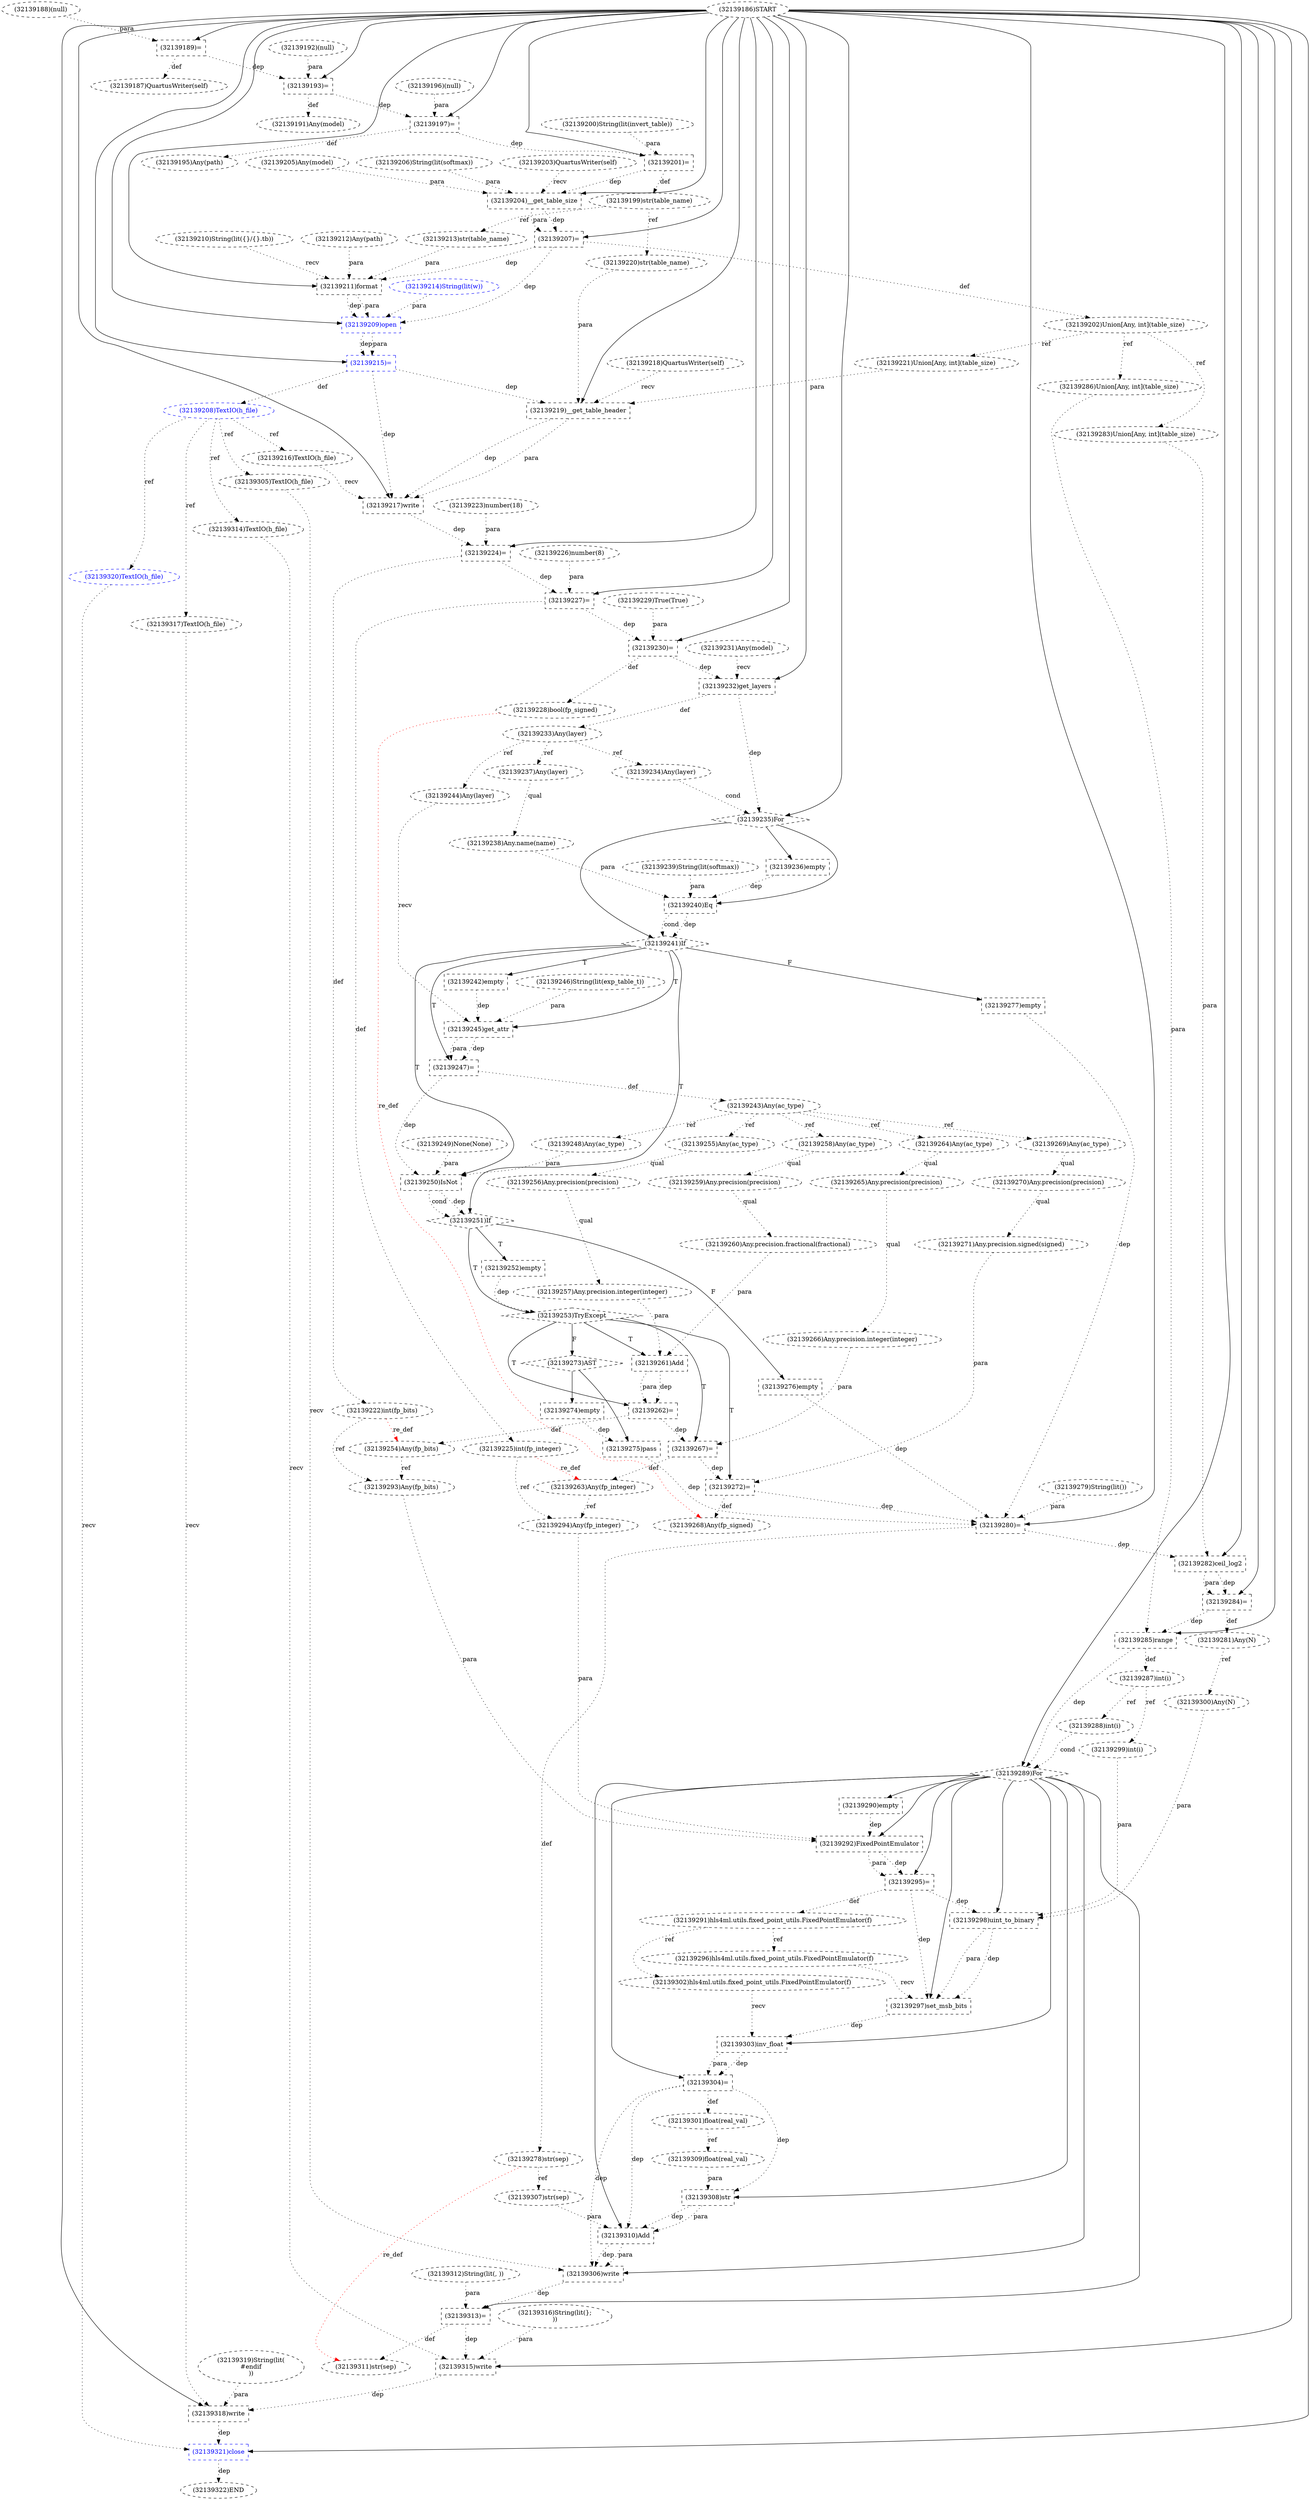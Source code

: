 digraph G {
1 [label="(32139249)None(None)" shape=ellipse style=dashed]
2 [label="(32139269)Any(ac_type)" shape=ellipse style=dashed]
3 [label="(32139239)String(lit(softmax))" shape=ellipse style=dashed]
4 [label="(32139267)=" shape=box style=dashed]
5 [label="(32139195)Any(path)" shape=ellipse style=dashed]
6 [label="(32139230)=" shape=box style=dashed]
7 [label="(32139191)Any(model)" shape=ellipse style=dashed]
8 [label="(32139281)Any(N)" shape=ellipse style=dashed]
9 [label="(32139219)__get_table_header" shape=box style=dashed]
10 [label="(32139225)int(fp_integer)" shape=ellipse style=dashed]
11 [label="(32139296)hls4ml.utils.fixed_point_utils.FixedPointEmulator(f)" shape=ellipse style=dashed]
12 [label="(32139213)str(table_name)" shape=ellipse style=dashed]
13 [label="(32139299)int(i)" shape=ellipse style=dashed]
14 [label="(32139315)write" shape=box style=dashed]
15 [label="(32139259)Any.precision(precision)" shape=ellipse style=dashed]
16 [label="(32139188)(null)" shape=ellipse style=dashed]
17 [label="(32139241)If" shape=diamond style=dashed]
18 [label="(32139226)number(8)" shape=ellipse style=dashed]
19 [label="(32139268)Any(fp_signed)" shape=ellipse style=dashed]
20 [label="(32139196)(null)" shape=ellipse style=dashed]
21 [label="(32139250)IsNot" shape=box style=dashed]
22 [label="(32139285)range" shape=box style=dashed]
23 [label="(32139187)QuartusWriter(self)" shape=ellipse style=dashed]
24 [label="(32139214)String(lit(w))" shape=ellipse style=dashed color=blue fontcolor=blue]
25 [label="(32139284)=" shape=box style=dashed]
26 [label="(32139232)get_layers" shape=box style=dashed]
27 [label="(32139257)Any.precision.integer(integer)" shape=ellipse style=dashed]
28 [label="(32139260)Any.precision.fractional(fractional)" shape=ellipse style=dashed]
29 [label="(32139280)=" shape=box style=dashed]
30 [label="(32139245)get_attr" shape=box style=dashed]
31 [label="(32139238)Any.name(name)" shape=ellipse style=dashed]
32 [label="(32139197)=" shape=box style=dashed]
33 [label="(32139265)Any.precision(precision)" shape=ellipse style=dashed]
34 [label="(32139310)Add" shape=box style=dashed]
35 [label="(32139306)write" shape=box style=dashed]
36 [label="(32139202)Union[Any, int](table_size)" shape=ellipse style=dashed]
37 [label="(32139189)=" shape=box style=dashed]
38 [label="(32139255)Any(ac_type)" shape=ellipse style=dashed]
39 [label="(32139261)Add" shape=box style=dashed]
40 [label="(32139193)=" shape=box style=dashed]
41 [label="(32139312)String(lit(, ))" shape=ellipse style=dashed]
42 [label="(32139222)int(fp_bits)" shape=ellipse style=dashed]
43 [label="(32139227)=" shape=box style=dashed]
44 [label="(32139279)String(lit())" shape=ellipse style=dashed]
45 [label="(32139305)TextIO(h_file)" shape=ellipse style=dashed]
46 [label="(32139243)Any(ac_type)" shape=ellipse style=dashed]
47 [label="(32139276)empty" shape=box style=dashed]
48 [label="(32139231)Any(model)" shape=ellipse style=dashed]
49 [label="(32139291)hls4ml.utils.fixed_point_utils.FixedPointEmulator(f)" shape=ellipse style=dashed]
50 [label="(32139206)String(lit(softmax))" shape=ellipse style=dashed]
51 [label="(32139208)TextIO(h_file)" shape=ellipse style=dashed color=blue fontcolor=blue]
52 [label="(32139256)Any.precision(precision)" shape=ellipse style=dashed]
53 [label="(32139258)Any(ac_type)" shape=ellipse style=dashed]
54 [label="(32139264)Any(ac_type)" shape=ellipse style=dashed]
55 [label="(32139297)set_msb_bits" shape=box style=dashed]
56 [label="(32139228)bool(fp_signed)" shape=ellipse style=dashed]
57 [label="(32139288)int(i)" shape=ellipse style=dashed]
58 [label="(32139200)String(lit(invert_table))" shape=ellipse style=dashed]
59 [label="(32139216)TextIO(h_file)" shape=ellipse style=dashed]
60 [label="(32139270)Any.precision(precision)" shape=ellipse style=dashed]
61 [label="(32139201)=" shape=box style=dashed]
62 [label="(32139308)str" shape=box style=dashed]
63 [label="(32139304)=" shape=box style=dashed]
64 [label="(32139275)pass" shape=box style=dashed]
65 [label="(32139262)=" shape=box style=dashed]
66 [label="(32139272)=" shape=box style=dashed]
67 [label="(32139217)write" shape=box style=dashed]
68 [label="(32139298)uint_to_binary" shape=box style=dashed]
69 [label="(32139313)=" shape=box style=dashed]
70 [label="(32139207)=" shape=box style=dashed]
71 [label="(32139221)Union[Any, int](table_size)" shape=ellipse style=dashed]
72 [label="(32139322)END" style=dashed]
73 [label="(32139253)TryExcept" shape=diamond style=dashed]
74 [label="(32139251)If" shape=diamond style=dashed]
75 [label="(32139203)QuartusWriter(self)" shape=ellipse style=dashed]
76 [label="(32139224)=" shape=box style=dashed]
77 [label="(32139186)START" style=dashed]
78 [label="(32139223)number(18)" shape=ellipse style=dashed]
79 [label="(32139237)Any(layer)" shape=ellipse style=dashed]
80 [label="(32139244)Any(layer)" shape=ellipse style=dashed]
81 [label="(32139247)=" shape=box style=dashed]
82 [label="(32139294)Any(fp_integer)" shape=ellipse style=dashed]
83 [label="(32139307)str(sep)" shape=ellipse style=dashed]
84 [label="(32139252)empty" shape=box style=dashed]
85 [label="(32139293)Any(fp_bits)" shape=ellipse style=dashed]
86 [label="(32139290)empty" shape=box style=dashed]
87 [label="(32139218)QuartusWriter(self)" shape=ellipse style=dashed]
88 [label="(32139273)AST" shape=diamond style=dashed]
89 [label="(32139314)TextIO(h_file)" shape=ellipse style=dashed]
90 [label="(32139303)inv_float" shape=box style=dashed]
91 [label="(32139192)(null)" shape=ellipse style=dashed]
92 [label="(32139211)format" shape=box style=dashed]
93 [label="(32139295)=" shape=box style=dashed]
94 [label="(32139263)Any(fp_integer)" shape=ellipse style=dashed]
95 [label="(32139287)int(i)" shape=ellipse style=dashed]
96 [label="(32139242)empty" shape=box style=dashed]
97 [label="(32139248)Any(ac_type)" shape=ellipse style=dashed]
98 [label="(32139300)Any(N)" shape=ellipse style=dashed]
99 [label="(32139274)empty" shape=box style=dashed]
100 [label="(32139246)String(lit(exp_table_t))" shape=ellipse style=dashed]
101 [label="(32139254)Any(fp_bits)" shape=ellipse style=dashed]
102 [label="(32139309)float(real_val)" shape=ellipse style=dashed]
103 [label="(32139320)TextIO(h_file)" shape=ellipse style=dashed color=blue fontcolor=blue]
104 [label="(32139316)String(lit(};
))" shape=ellipse style=dashed]
105 [label="(32139317)TextIO(h_file)" shape=ellipse style=dashed]
106 [label="(32139321)close" shape=box style=dashed color=blue fontcolor=blue]
107 [label="(32139210)String(lit({}/{}.tb))" shape=ellipse style=dashed]
108 [label="(32139233)Any(layer)" shape=ellipse style=dashed]
109 [label="(32139277)empty" shape=box style=dashed]
110 [label="(32139205)Any(model)" shape=ellipse style=dashed]
111 [label="(32139212)Any(path)" shape=ellipse style=dashed]
112 [label="(32139220)str(table_name)" shape=ellipse style=dashed]
113 [label="(32139318)write" shape=box style=dashed]
114 [label="(32139271)Any.precision.signed(signed)" shape=ellipse style=dashed]
115 [label="(32139282)ceil_log2" shape=box style=dashed]
116 [label="(32139215)=" shape=box style=dashed color=blue fontcolor=blue]
117 [label="(32139286)Union[Any, int](table_size)" shape=ellipse style=dashed]
118 [label="(32139229)True(True)" shape=ellipse style=dashed]
119 [label="(32139236)empty" shape=box style=dashed]
120 [label="(32139319)String(lit(
#endif
))" shape=ellipse style=dashed]
121 [label="(32139209)open" shape=box style=dashed color=blue fontcolor=blue]
122 [label="(32139235)For" shape=diamond style=dashed]
123 [label="(32139311)str(sep)" shape=ellipse style=dashed]
124 [label="(32139234)Any(layer)" shape=ellipse style=dashed]
125 [label="(32139278)str(sep)" shape=ellipse style=dashed]
126 [label="(32139199)str(table_name)" shape=ellipse style=dashed]
127 [label="(32139302)hls4ml.utils.fixed_point_utils.FixedPointEmulator(f)" shape=ellipse style=dashed]
128 [label="(32139283)Union[Any, int](table_size)" shape=ellipse style=dashed]
129 [label="(32139289)For" shape=diamond style=dashed]
130 [label="(32139301)float(real_val)" shape=ellipse style=dashed]
131 [label="(32139240)Eq" shape=box style=dashed]
132 [label="(32139266)Any.precision.integer(integer)" shape=ellipse style=dashed]
133 [label="(32139292)FixedPointEmulator" shape=box style=dashed]
134 [label="(32139204)__get_table_size" shape=box style=dashed]
46 -> 2 [label="ref" style=dotted];
73 -> 4 [label="T"];
132 -> 4 [label="para" style=dotted];
65 -> 4 [label="dep" style=dotted];
32 -> 5 [label="def" style=dotted];
77 -> 6 [label="" style=solid];
118 -> 6 [label="para" style=dotted];
43 -> 6 [label="dep" style=dotted];
40 -> 7 [label="def" style=dotted];
25 -> 8 [label="def" style=dotted];
77 -> 9 [label="" style=solid];
87 -> 9 [label="recv" style=dotted];
112 -> 9 [label="para" style=dotted];
71 -> 9 [label="para" style=dotted];
116 -> 9 [label="dep" style=dotted];
43 -> 10 [label="def" style=dotted];
49 -> 11 [label="ref" style=dotted];
126 -> 12 [label="ref" style=dotted];
95 -> 13 [label="ref" style=dotted];
77 -> 14 [label="" style=solid];
89 -> 14 [label="recv" style=dotted];
104 -> 14 [label="para" style=dotted];
69 -> 14 [label="dep" style=dotted];
53 -> 15 [label="qual" style=dotted];
122 -> 17 [label="" style=solid];
131 -> 17 [label="dep" style=dotted];
131 -> 17 [label="cond" style=dotted];
66 -> 19 [label="def" style=dotted];
56 -> 19 [label="re_def" style=dotted color=red];
17 -> 21 [label="T"];
97 -> 21 [label="para" style=dotted];
1 -> 21 [label="para" style=dotted];
81 -> 21 [label="dep" style=dotted];
77 -> 22 [label="" style=solid];
117 -> 22 [label="para" style=dotted];
25 -> 22 [label="dep" style=dotted];
37 -> 23 [label="def" style=dotted];
77 -> 25 [label="" style=solid];
115 -> 25 [label="dep" style=dotted];
115 -> 25 [label="para" style=dotted];
77 -> 26 [label="" style=solid];
48 -> 26 [label="recv" style=dotted];
6 -> 26 [label="dep" style=dotted];
52 -> 27 [label="qual" style=dotted];
15 -> 28 [label="qual" style=dotted];
77 -> 29 [label="" style=solid];
44 -> 29 [label="para" style=dotted];
109 -> 29 [label="dep" style=dotted];
47 -> 29 [label="dep" style=dotted];
64 -> 29 [label="dep" style=dotted];
66 -> 29 [label="dep" style=dotted];
17 -> 30 [label="T"];
80 -> 30 [label="recv" style=dotted];
100 -> 30 [label="para" style=dotted];
96 -> 30 [label="dep" style=dotted];
79 -> 31 [label="qual" style=dotted];
77 -> 32 [label="" style=solid];
20 -> 32 [label="para" style=dotted];
40 -> 32 [label="dep" style=dotted];
54 -> 33 [label="qual" style=dotted];
129 -> 34 [label="" style=solid];
83 -> 34 [label="para" style=dotted];
62 -> 34 [label="dep" style=dotted];
62 -> 34 [label="para" style=dotted];
63 -> 34 [label="dep" style=dotted];
129 -> 35 [label="" style=solid];
45 -> 35 [label="recv" style=dotted];
34 -> 35 [label="dep" style=dotted];
34 -> 35 [label="para" style=dotted];
63 -> 35 [label="dep" style=dotted];
70 -> 36 [label="def" style=dotted];
77 -> 37 [label="" style=solid];
16 -> 37 [label="para" style=dotted];
46 -> 38 [label="ref" style=dotted];
73 -> 39 [label="T"];
27 -> 39 [label="para" style=dotted];
28 -> 39 [label="para" style=dotted];
77 -> 40 [label="" style=solid];
91 -> 40 [label="para" style=dotted];
37 -> 40 [label="dep" style=dotted];
76 -> 42 [label="def" style=dotted];
77 -> 43 [label="" style=solid];
18 -> 43 [label="para" style=dotted];
76 -> 43 [label="dep" style=dotted];
51 -> 45 [label="ref" style=dotted];
81 -> 46 [label="def" style=dotted];
74 -> 47 [label="F"];
93 -> 49 [label="def" style=dotted];
116 -> 51 [label="def" style=dotted];
38 -> 52 [label="qual" style=dotted];
46 -> 53 [label="ref" style=dotted];
46 -> 54 [label="ref" style=dotted];
129 -> 55 [label="" style=solid];
11 -> 55 [label="recv" style=dotted];
68 -> 55 [label="dep" style=dotted];
68 -> 55 [label="para" style=dotted];
93 -> 55 [label="dep" style=dotted];
6 -> 56 [label="def" style=dotted];
95 -> 57 [label="ref" style=dotted];
51 -> 59 [label="ref" style=dotted];
2 -> 60 [label="qual" style=dotted];
77 -> 61 [label="" style=solid];
58 -> 61 [label="para" style=dotted];
32 -> 61 [label="dep" style=dotted];
129 -> 62 [label="" style=solid];
102 -> 62 [label="para" style=dotted];
63 -> 62 [label="dep" style=dotted];
129 -> 63 [label="" style=solid];
90 -> 63 [label="dep" style=dotted];
90 -> 63 [label="para" style=dotted];
88 -> 64 [label="" style=solid];
99 -> 64 [label="dep" style=dotted];
73 -> 65 [label="T"];
39 -> 65 [label="dep" style=dotted];
39 -> 65 [label="para" style=dotted];
73 -> 66 [label="T"];
114 -> 66 [label="para" style=dotted];
4 -> 66 [label="dep" style=dotted];
77 -> 67 [label="" style=solid];
59 -> 67 [label="recv" style=dotted];
9 -> 67 [label="dep" style=dotted];
9 -> 67 [label="para" style=dotted];
116 -> 67 [label="dep" style=dotted];
129 -> 68 [label="" style=solid];
13 -> 68 [label="para" style=dotted];
98 -> 68 [label="para" style=dotted];
93 -> 68 [label="dep" style=dotted];
129 -> 69 [label="" style=solid];
41 -> 69 [label="para" style=dotted];
35 -> 69 [label="dep" style=dotted];
77 -> 70 [label="" style=solid];
134 -> 70 [label="dep" style=dotted];
134 -> 70 [label="para" style=dotted];
36 -> 71 [label="ref" style=dotted];
106 -> 72 [label="dep" style=dotted];
74 -> 73 [label="T"];
84 -> 73 [label="dep" style=dotted];
17 -> 74 [label="T"];
21 -> 74 [label="dep" style=dotted];
21 -> 74 [label="cond" style=dotted];
77 -> 76 [label="" style=solid];
78 -> 76 [label="para" style=dotted];
67 -> 76 [label="dep" style=dotted];
108 -> 79 [label="ref" style=dotted];
108 -> 80 [label="ref" style=dotted];
17 -> 81 [label="T"];
30 -> 81 [label="dep" style=dotted];
30 -> 81 [label="para" style=dotted];
94 -> 82 [label="ref" style=dotted];
10 -> 82 [label="ref" style=dotted];
125 -> 83 [label="ref" style=dotted];
74 -> 84 [label="T"];
101 -> 85 [label="ref" style=dotted];
42 -> 85 [label="ref" style=dotted];
129 -> 86 [label="" style=solid];
73 -> 88 [label="F"];
51 -> 89 [label="ref" style=dotted];
129 -> 90 [label="" style=solid];
127 -> 90 [label="recv" style=dotted];
55 -> 90 [label="dep" style=dotted];
77 -> 92 [label="" style=solid];
107 -> 92 [label="recv" style=dotted];
111 -> 92 [label="para" style=dotted];
12 -> 92 [label="para" style=dotted];
70 -> 92 [label="dep" style=dotted];
129 -> 93 [label="" style=solid];
133 -> 93 [label="dep" style=dotted];
133 -> 93 [label="para" style=dotted];
4 -> 94 [label="def" style=dotted];
10 -> 94 [label="re_def" style=dotted color=red];
22 -> 95 [label="def" style=dotted];
17 -> 96 [label="T"];
46 -> 97 [label="ref" style=dotted];
8 -> 98 [label="ref" style=dotted];
88 -> 99 [label="" style=solid];
65 -> 101 [label="def" style=dotted];
42 -> 101 [label="re_def" style=dotted color=red];
130 -> 102 [label="ref" style=dotted];
51 -> 103 [label="ref" style=dotted];
51 -> 105 [label="ref" style=dotted];
77 -> 106 [label="" style=solid];
103 -> 106 [label="recv" style=dotted];
113 -> 106 [label="dep" style=dotted];
26 -> 108 [label="def" style=dotted];
17 -> 109 [label="F"];
126 -> 112 [label="ref" style=dotted];
77 -> 113 [label="" style=solid];
105 -> 113 [label="recv" style=dotted];
120 -> 113 [label="para" style=dotted];
14 -> 113 [label="dep" style=dotted];
60 -> 114 [label="qual" style=dotted];
77 -> 115 [label="" style=solid];
128 -> 115 [label="para" style=dotted];
29 -> 115 [label="dep" style=dotted];
77 -> 116 [label="" style=solid];
121 -> 116 [label="dep" style=dotted];
121 -> 116 [label="para" style=dotted];
36 -> 117 [label="ref" style=dotted];
122 -> 119 [label="" style=solid];
77 -> 121 [label="" style=solid];
92 -> 121 [label="dep" style=dotted];
92 -> 121 [label="para" style=dotted];
24 -> 121 [label="para" style=dotted];
70 -> 121 [label="dep" style=dotted];
77 -> 122 [label="" style=solid];
26 -> 122 [label="dep" style=dotted];
124 -> 122 [label="cond" style=dotted];
69 -> 123 [label="def" style=dotted];
125 -> 123 [label="re_def" style=dotted color=red];
108 -> 124 [label="ref" style=dotted];
29 -> 125 [label="def" style=dotted];
61 -> 126 [label="def" style=dotted];
49 -> 127 [label="ref" style=dotted];
36 -> 128 [label="ref" style=dotted];
77 -> 129 [label="" style=solid];
22 -> 129 [label="dep" style=dotted];
57 -> 129 [label="cond" style=dotted];
63 -> 130 [label="def" style=dotted];
122 -> 131 [label="" style=solid];
31 -> 131 [label="para" style=dotted];
3 -> 131 [label="para" style=dotted];
119 -> 131 [label="dep" style=dotted];
33 -> 132 [label="qual" style=dotted];
129 -> 133 [label="" style=solid];
85 -> 133 [label="para" style=dotted];
82 -> 133 [label="para" style=dotted];
86 -> 133 [label="dep" style=dotted];
77 -> 134 [label="" style=solid];
75 -> 134 [label="recv" style=dotted];
110 -> 134 [label="para" style=dotted];
50 -> 134 [label="para" style=dotted];
61 -> 134 [label="dep" style=dotted];
}
